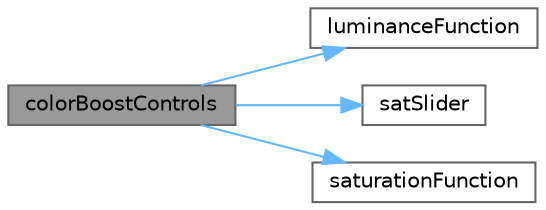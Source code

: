 digraph "colorBoostControls"
{
 // INTERACTIVE_SVG=YES
 // LATEX_PDF_SIZE
  bgcolor="transparent";
  edge [fontname=Helvetica,fontsize=10,labelfontname=Helvetica,labelfontsize=10];
  node [fontname=Helvetica,fontsize=10,shape=box,height=0.2,width=0.4];
  rankdir="LR";
  Node1 [id="Node000001",label="colorBoostControls",height=0.2,width=0.4,color="gray40", fillcolor="grey60", style="filled", fontcolor="black",tooltip=" "];
  Node1 -> Node2 [id="edge1_Node000001_Node000002",color="steelblue1",style="solid",tooltip=" "];
  Node2 [id="Node000002",label="luminanceFunction",height=0.2,width=0.4,color="grey40", fillcolor="white", style="filled",URL="$db/df4/_color_boost_8h_aa22bcb97ca40fd9d6445646fb86ebbe3.html#aa22bcb97ca40fd9d6445646fb86ebbe3",tooltip=" "];
  Node1 -> Node3 [id="edge2_Node000001_Node000003",color="steelblue1",style="solid",tooltip=" "];
  Node3 [id="Node000003",label="satSlider",height=0.2,width=0.4,color="grey40", fillcolor="white", style="filled",URL="$db/df4/_color_boost_8h_a102d2788cde431181ab6717a5dd34a47.html#a102d2788cde431181ab6717a5dd34a47",tooltip=" "];
  Node1 -> Node4 [id="edge3_Node000001_Node000004",color="steelblue1",style="solid",tooltip=" "];
  Node4 [id="Node000004",label="saturationFunction",height=0.2,width=0.4,color="grey40", fillcolor="white", style="filled",URL="$db/df4/_color_boost_8h_ac483a8d410fef50e841e927b0f6b81af.html#ac483a8d410fef50e841e927b0f6b81af",tooltip=" "];
}
